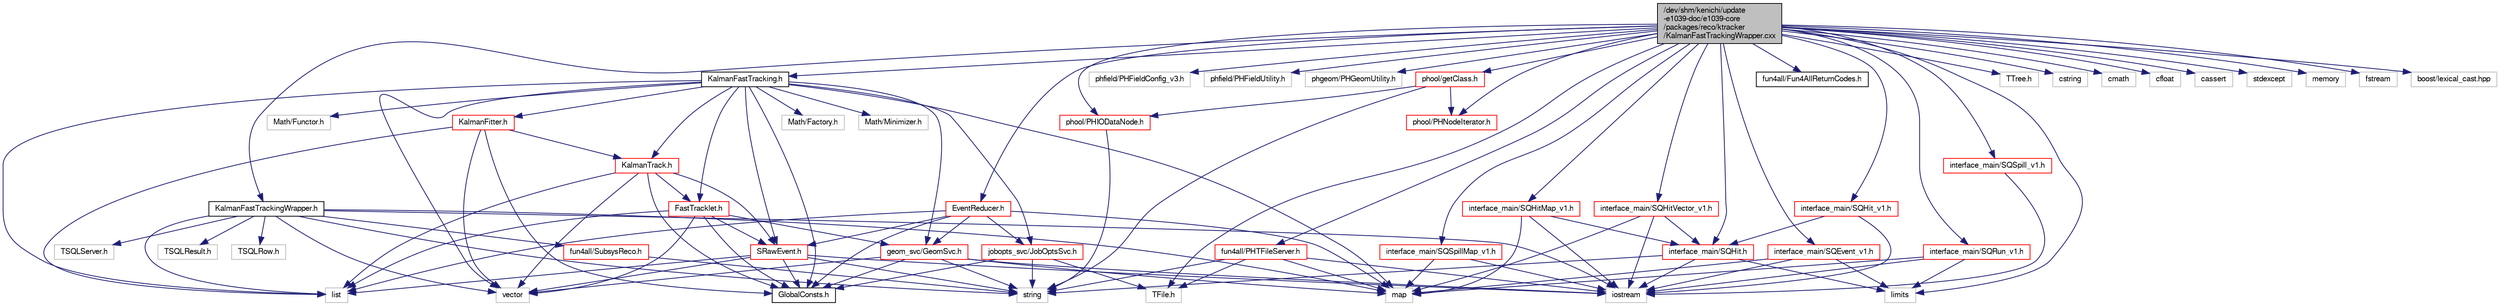 digraph "/dev/shm/kenichi/update-e1039-doc/e1039-core/packages/reco/ktracker/KalmanFastTrackingWrapper.cxx"
{
  bgcolor="transparent";
  edge [fontname="FreeSans",fontsize="10",labelfontname="FreeSans",labelfontsize="10"];
  node [fontname="FreeSans",fontsize="10",shape=record];
  Node1 [label="/dev/shm/kenichi/update\l-e1039-doc/e1039-core\l/packages/reco/ktracker\l/KalmanFastTrackingWrapper.cxx",height=0.2,width=0.4,color="black", fillcolor="grey75", style="filled" fontcolor="black"];
  Node1 -> Node2 [color="midnightblue",fontsize="10",style="solid",fontname="FreeSans"];
  Node2 [label="KalmanFastTrackingWrapper.h",height=0.2,width=0.4,color="black",URL="$d0/d8f/KalmanFastTrackingWrapper_8h.html"];
  Node2 -> Node3 [color="midnightblue",fontsize="10",style="solid",fontname="FreeSans"];
  Node3 [label="TSQLServer.h",height=0.2,width=0.4,color="grey75"];
  Node2 -> Node4 [color="midnightblue",fontsize="10",style="solid",fontname="FreeSans"];
  Node4 [label="TSQLResult.h",height=0.2,width=0.4,color="grey75"];
  Node2 -> Node5 [color="midnightblue",fontsize="10",style="solid",fontname="FreeSans"];
  Node5 [label="TSQLRow.h",height=0.2,width=0.4,color="grey75"];
  Node2 -> Node6 [color="midnightblue",fontsize="10",style="solid",fontname="FreeSans"];
  Node6 [label="fun4all/SubsysReco.h",height=0.2,width=0.4,color="red",URL="$d5/dc2/SubsysReco_8h.html"];
  Node6 -> Node7 [color="midnightblue",fontsize="10",style="solid",fontname="FreeSans"];
  Node7 [label="string",height=0.2,width=0.4,color="grey75"];
  Node2 -> Node8 [color="midnightblue",fontsize="10",style="solid",fontname="FreeSans"];
  Node8 [label="vector",height=0.2,width=0.4,color="grey75"];
  Node2 -> Node7 [color="midnightblue",fontsize="10",style="solid",fontname="FreeSans"];
  Node2 -> Node9 [color="midnightblue",fontsize="10",style="solid",fontname="FreeSans"];
  Node9 [label="iostream",height=0.2,width=0.4,color="grey75"];
  Node2 -> Node10 [color="midnightblue",fontsize="10",style="solid",fontname="FreeSans"];
  Node10 [label="list",height=0.2,width=0.4,color="grey75"];
  Node2 -> Node11 [color="midnightblue",fontsize="10",style="solid",fontname="FreeSans"];
  Node11 [label="map",height=0.2,width=0.4,color="grey75"];
  Node1 -> Node12 [color="midnightblue",fontsize="10",style="solid",fontname="FreeSans"];
  Node12 [label="KalmanFastTracking.h",height=0.2,width=0.4,color="black",URL="$db/db6/KalmanFastTracking_8h.html"];
  Node12 -> Node13 [color="midnightblue",fontsize="10",style="solid",fontname="FreeSans"];
  Node13 [label="GlobalConsts.h",height=0.2,width=0.4,color="black",URL="$dd/de2/GlobalConsts_8h.html"];
  Node12 -> Node14 [color="midnightblue",fontsize="10",style="solid",fontname="FreeSans"];
  Node14 [label="jobopts_svc/JobOptsSvc.h",height=0.2,width=0.4,color="red",URL="$da/d12/JobOptsSvc_8h.html"];
  Node14 -> Node7 [color="midnightblue",fontsize="10",style="solid",fontname="FreeSans"];
  Node14 -> Node15 [color="midnightblue",fontsize="10",style="solid",fontname="FreeSans"];
  Node15 [label="TFile.h",height=0.2,width=0.4,color="grey75"];
  Node14 -> Node13 [color="midnightblue",fontsize="10",style="solid",fontname="FreeSans"];
  Node12 -> Node16 [color="midnightblue",fontsize="10",style="solid",fontname="FreeSans"];
  Node16 [label="geom_svc/GeomSvc.h",height=0.2,width=0.4,color="red",URL="$d6/d19/GeomSvc_8h.html"];
  Node16 -> Node9 [color="midnightblue",fontsize="10",style="solid",fontname="FreeSans"];
  Node16 -> Node8 [color="midnightblue",fontsize="10",style="solid",fontname="FreeSans"];
  Node16 -> Node7 [color="midnightblue",fontsize="10",style="solid",fontname="FreeSans"];
  Node16 -> Node11 [color="midnightblue",fontsize="10",style="solid",fontname="FreeSans"];
  Node16 -> Node13 [color="midnightblue",fontsize="10",style="solid",fontname="FreeSans"];
  Node12 -> Node10 [color="midnightblue",fontsize="10",style="solid",fontname="FreeSans"];
  Node12 -> Node8 [color="midnightblue",fontsize="10",style="solid",fontname="FreeSans"];
  Node12 -> Node11 [color="midnightblue",fontsize="10",style="solid",fontname="FreeSans"];
  Node12 -> Node17 [color="midnightblue",fontsize="10",style="solid",fontname="FreeSans"];
  Node17 [label="Math/Factory.h",height=0.2,width=0.4,color="grey75"];
  Node12 -> Node18 [color="midnightblue",fontsize="10",style="solid",fontname="FreeSans"];
  Node18 [label="Math/Minimizer.h",height=0.2,width=0.4,color="grey75"];
  Node12 -> Node19 [color="midnightblue",fontsize="10",style="solid",fontname="FreeSans"];
  Node19 [label="Math/Functor.h",height=0.2,width=0.4,color="grey75"];
  Node12 -> Node20 [color="midnightblue",fontsize="10",style="solid",fontname="FreeSans"];
  Node20 [label="SRawEvent.h",height=0.2,width=0.4,color="red",URL="$db/dda/SRawEvent_8h.html"];
  Node20 -> Node13 [color="midnightblue",fontsize="10",style="solid",fontname="FreeSans"];
  Node20 -> Node9 [color="midnightblue",fontsize="10",style="solid",fontname="FreeSans"];
  Node20 -> Node8 [color="midnightblue",fontsize="10",style="solid",fontname="FreeSans"];
  Node20 -> Node10 [color="midnightblue",fontsize="10",style="solid",fontname="FreeSans"];
  Node20 -> Node7 [color="midnightblue",fontsize="10",style="solid",fontname="FreeSans"];
  Node12 -> Node21 [color="midnightblue",fontsize="10",style="solid",fontname="FreeSans"];
  Node21 [label="KalmanTrack.h",height=0.2,width=0.4,color="red",URL="$d7/d2b/KalmanTrack_8h.html"];
  Node21 -> Node13 [color="midnightblue",fontsize="10",style="solid",fontname="FreeSans"];
  Node21 -> Node10 [color="midnightblue",fontsize="10",style="solid",fontname="FreeSans"];
  Node21 -> Node8 [color="midnightblue",fontsize="10",style="solid",fontname="FreeSans"];
  Node21 -> Node20 [color="midnightblue",fontsize="10",style="solid",fontname="FreeSans"];
  Node21 -> Node22 [color="midnightblue",fontsize="10",style="solid",fontname="FreeSans"];
  Node22 [label="FastTracklet.h",height=0.2,width=0.4,color="red",URL="$dc/d06/FastTracklet_8h.html"];
  Node22 -> Node13 [color="midnightblue",fontsize="10",style="solid",fontname="FreeSans"];
  Node22 -> Node10 [color="midnightblue",fontsize="10",style="solid",fontname="FreeSans"];
  Node22 -> Node8 [color="midnightblue",fontsize="10",style="solid",fontname="FreeSans"];
  Node22 -> Node16 [color="midnightblue",fontsize="10",style="solid",fontname="FreeSans"];
  Node22 -> Node20 [color="midnightblue",fontsize="10",style="solid",fontname="FreeSans"];
  Node12 -> Node23 [color="midnightblue",fontsize="10",style="solid",fontname="FreeSans"];
  Node23 [label="KalmanFitter.h",height=0.2,width=0.4,color="red",URL="$d8/daf/KalmanFitter_8h.html"];
  Node23 -> Node10 [color="midnightblue",fontsize="10",style="solid",fontname="FreeSans"];
  Node23 -> Node8 [color="midnightblue",fontsize="10",style="solid",fontname="FreeSans"];
  Node23 -> Node13 [color="midnightblue",fontsize="10",style="solid",fontname="FreeSans"];
  Node23 -> Node21 [color="midnightblue",fontsize="10",style="solid",fontname="FreeSans"];
  Node12 -> Node22 [color="midnightblue",fontsize="10",style="solid",fontname="FreeSans"];
  Node1 -> Node24 [color="midnightblue",fontsize="10",style="solid",fontname="FreeSans"];
  Node24 [label="EventReducer.h",height=0.2,width=0.4,color="red",URL="$dc/d5a/EventReducer_8h.html"];
  Node24 -> Node13 [color="midnightblue",fontsize="10",style="solid",fontname="FreeSans"];
  Node24 -> Node10 [color="midnightblue",fontsize="10",style="solid",fontname="FreeSans"];
  Node24 -> Node11 [color="midnightblue",fontsize="10",style="solid",fontname="FreeSans"];
  Node24 -> Node20 [color="midnightblue",fontsize="10",style="solid",fontname="FreeSans"];
  Node24 -> Node16 [color="midnightblue",fontsize="10",style="solid",fontname="FreeSans"];
  Node24 -> Node14 [color="midnightblue",fontsize="10",style="solid",fontname="FreeSans"];
  Node1 -> Node25 [color="midnightblue",fontsize="10",style="solid",fontname="FreeSans"];
  Node25 [label="phfield/PHFieldConfig_v3.h",height=0.2,width=0.4,color="grey75"];
  Node1 -> Node26 [color="midnightblue",fontsize="10",style="solid",fontname="FreeSans"];
  Node26 [label="phfield/PHFieldUtility.h",height=0.2,width=0.4,color="grey75"];
  Node1 -> Node27 [color="midnightblue",fontsize="10",style="solid",fontname="FreeSans"];
  Node27 [label="phgeom/PHGeomUtility.h",height=0.2,width=0.4,color="grey75"];
  Node1 -> Node28 [color="midnightblue",fontsize="10",style="solid",fontname="FreeSans"];
  Node28 [label="interface_main/SQHit.h",height=0.2,width=0.4,color="red",URL="$d1/ddf/SQHit_8h.html"];
  Node28 -> Node9 [color="midnightblue",fontsize="10",style="solid",fontname="FreeSans"];
  Node28 -> Node29 [color="midnightblue",fontsize="10",style="solid",fontname="FreeSans"];
  Node29 [label="limits",height=0.2,width=0.4,color="grey75"];
  Node28 -> Node7 [color="midnightblue",fontsize="10",style="solid",fontname="FreeSans"];
  Node1 -> Node30 [color="midnightblue",fontsize="10",style="solid",fontname="FreeSans"];
  Node30 [label="interface_main/SQHit_v1.h",height=0.2,width=0.4,color="red",URL="$d7/d3e/SQHit__v1_8h.html"];
  Node30 -> Node9 [color="midnightblue",fontsize="10",style="solid",fontname="FreeSans"];
  Node30 -> Node28 [color="midnightblue",fontsize="10",style="solid",fontname="FreeSans"];
  Node1 -> Node31 [color="midnightblue",fontsize="10",style="solid",fontname="FreeSans"];
  Node31 [label="interface_main/SQHitMap_v1.h",height=0.2,width=0.4,color="red",URL="$d8/d2f/SQHitMap__v1_8h.html"];
  Node31 -> Node11 [color="midnightblue",fontsize="10",style="solid",fontname="FreeSans"];
  Node31 -> Node9 [color="midnightblue",fontsize="10",style="solid",fontname="FreeSans"];
  Node31 -> Node28 [color="midnightblue",fontsize="10",style="solid",fontname="FreeSans"];
  Node1 -> Node32 [color="midnightblue",fontsize="10",style="solid",fontname="FreeSans"];
  Node32 [label="interface_main/SQHitVector_v1.h",height=0.2,width=0.4,color="red",URL="$d2/dec/SQHitVector__v1_8h.html"];
  Node32 -> Node11 [color="midnightblue",fontsize="10",style="solid",fontname="FreeSans"];
  Node32 -> Node9 [color="midnightblue",fontsize="10",style="solid",fontname="FreeSans"];
  Node32 -> Node28 [color="midnightblue",fontsize="10",style="solid",fontname="FreeSans"];
  Node1 -> Node33 [color="midnightblue",fontsize="10",style="solid",fontname="FreeSans"];
  Node33 [label="interface_main/SQEvent_v1.h",height=0.2,width=0.4,color="red",URL="$db/d0d/SQEvent__v1_8h.html"];
  Node33 -> Node11 [color="midnightblue",fontsize="10",style="solid",fontname="FreeSans"];
  Node33 -> Node9 [color="midnightblue",fontsize="10",style="solid",fontname="FreeSans"];
  Node33 -> Node29 [color="midnightblue",fontsize="10",style="solid",fontname="FreeSans"];
  Node1 -> Node34 [color="midnightblue",fontsize="10",style="solid",fontname="FreeSans"];
  Node34 [label="interface_main/SQRun_v1.h",height=0.2,width=0.4,color="red",URL="$d9/d38/SQRun__v1_8h.html"];
  Node34 -> Node11 [color="midnightblue",fontsize="10",style="solid",fontname="FreeSans"];
  Node34 -> Node9 [color="midnightblue",fontsize="10",style="solid",fontname="FreeSans"];
  Node34 -> Node29 [color="midnightblue",fontsize="10",style="solid",fontname="FreeSans"];
  Node1 -> Node35 [color="midnightblue",fontsize="10",style="solid",fontname="FreeSans"];
  Node35 [label="interface_main/SQSpill_v1.h",height=0.2,width=0.4,color="red",URL="$dd/df4/SQSpill__v1_8h.html"];
  Node35 -> Node9 [color="midnightblue",fontsize="10",style="solid",fontname="FreeSans"];
  Node1 -> Node36 [color="midnightblue",fontsize="10",style="solid",fontname="FreeSans"];
  Node36 [label="interface_main/SQSpillMap_v1.h",height=0.2,width=0.4,color="red",URL="$da/d0e/SQSpillMap__v1_8h.html"];
  Node36 -> Node11 [color="midnightblue",fontsize="10",style="solid",fontname="FreeSans"];
  Node36 -> Node9 [color="midnightblue",fontsize="10",style="solid",fontname="FreeSans"];
  Node1 -> Node37 [color="midnightblue",fontsize="10",style="solid",fontname="FreeSans"];
  Node37 [label="fun4all/Fun4AllReturnCodes.h",height=0.2,width=0.4,color="black",URL="$da/dc1/Fun4AllReturnCodes_8h.html"];
  Node1 -> Node38 [color="midnightblue",fontsize="10",style="solid",fontname="FreeSans"];
  Node38 [label="fun4all/PHTFileServer.h",height=0.2,width=0.4,color="red",URL="$d6/de6/PHTFileServer_8h.html",tooltip="TFile clean handling. "];
  Node38 -> Node9 [color="midnightblue",fontsize="10",style="solid",fontname="FreeSans"];
  Node38 -> Node11 [color="midnightblue",fontsize="10",style="solid",fontname="FreeSans"];
  Node38 -> Node7 [color="midnightblue",fontsize="10",style="solid",fontname="FreeSans"];
  Node38 -> Node15 [color="midnightblue",fontsize="10",style="solid",fontname="FreeSans"];
  Node1 -> Node39 [color="midnightblue",fontsize="10",style="solid",fontname="FreeSans"];
  Node39 [label="phool/PHNodeIterator.h",height=0.2,width=0.4,color="red",URL="$d8/dfd/PHNodeIterator_8h.html"];
  Node1 -> Node40 [color="midnightblue",fontsize="10",style="solid",fontname="FreeSans"];
  Node40 [label="phool/PHIODataNode.h",height=0.2,width=0.4,color="red",URL="$d3/d79/PHIODataNode_8h.html"];
  Node40 -> Node7 [color="midnightblue",fontsize="10",style="solid",fontname="FreeSans"];
  Node1 -> Node41 [color="midnightblue",fontsize="10",style="solid",fontname="FreeSans"];
  Node41 [label="phool/getClass.h",height=0.2,width=0.4,color="red",URL="$dd/dd4/getClass_8h.html"];
  Node41 -> Node39 [color="midnightblue",fontsize="10",style="solid",fontname="FreeSans"];
  Node41 -> Node40 [color="midnightblue",fontsize="10",style="solid",fontname="FreeSans"];
  Node41 -> Node7 [color="midnightblue",fontsize="10",style="solid",fontname="FreeSans"];
  Node1 -> Node15 [color="midnightblue",fontsize="10",style="solid",fontname="FreeSans"];
  Node1 -> Node42 [color="midnightblue",fontsize="10",style="solid",fontname="FreeSans"];
  Node42 [label="TTree.h",height=0.2,width=0.4,color="grey75"];
  Node1 -> Node43 [color="midnightblue",fontsize="10",style="solid",fontname="FreeSans"];
  Node43 [label="cstring",height=0.2,width=0.4,color="grey75"];
  Node1 -> Node44 [color="midnightblue",fontsize="10",style="solid",fontname="FreeSans"];
  Node44 [label="cmath",height=0.2,width=0.4,color="grey75"];
  Node1 -> Node45 [color="midnightblue",fontsize="10",style="solid",fontname="FreeSans"];
  Node45 [label="cfloat",height=0.2,width=0.4,color="grey75"];
  Node1 -> Node46 [color="midnightblue",fontsize="10",style="solid",fontname="FreeSans"];
  Node46 [label="cassert",height=0.2,width=0.4,color="grey75"];
  Node1 -> Node47 [color="midnightblue",fontsize="10",style="solid",fontname="FreeSans"];
  Node47 [label="stdexcept",height=0.2,width=0.4,color="grey75"];
  Node1 -> Node29 [color="midnightblue",fontsize="10",style="solid",fontname="FreeSans"];
  Node1 -> Node48 [color="midnightblue",fontsize="10",style="solid",fontname="FreeSans"];
  Node48 [label="memory",height=0.2,width=0.4,color="grey75"];
  Node1 -> Node49 [color="midnightblue",fontsize="10",style="solid",fontname="FreeSans"];
  Node49 [label="fstream",height=0.2,width=0.4,color="grey75"];
  Node1 -> Node50 [color="midnightblue",fontsize="10",style="solid",fontname="FreeSans"];
  Node50 [label="boost/lexical_cast.hpp",height=0.2,width=0.4,color="grey75"];
}
